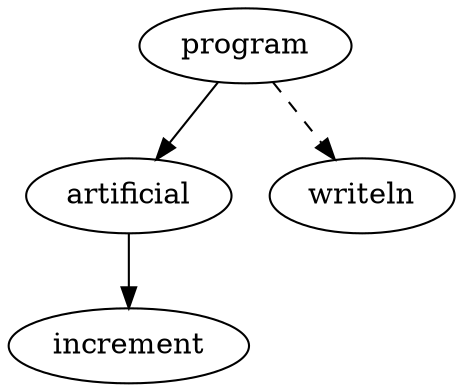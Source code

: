 digraph call_graph {
  program;
  artificial -> increment;
  program -> artificial;
  program -> writeln [ style = dashed ];
}
